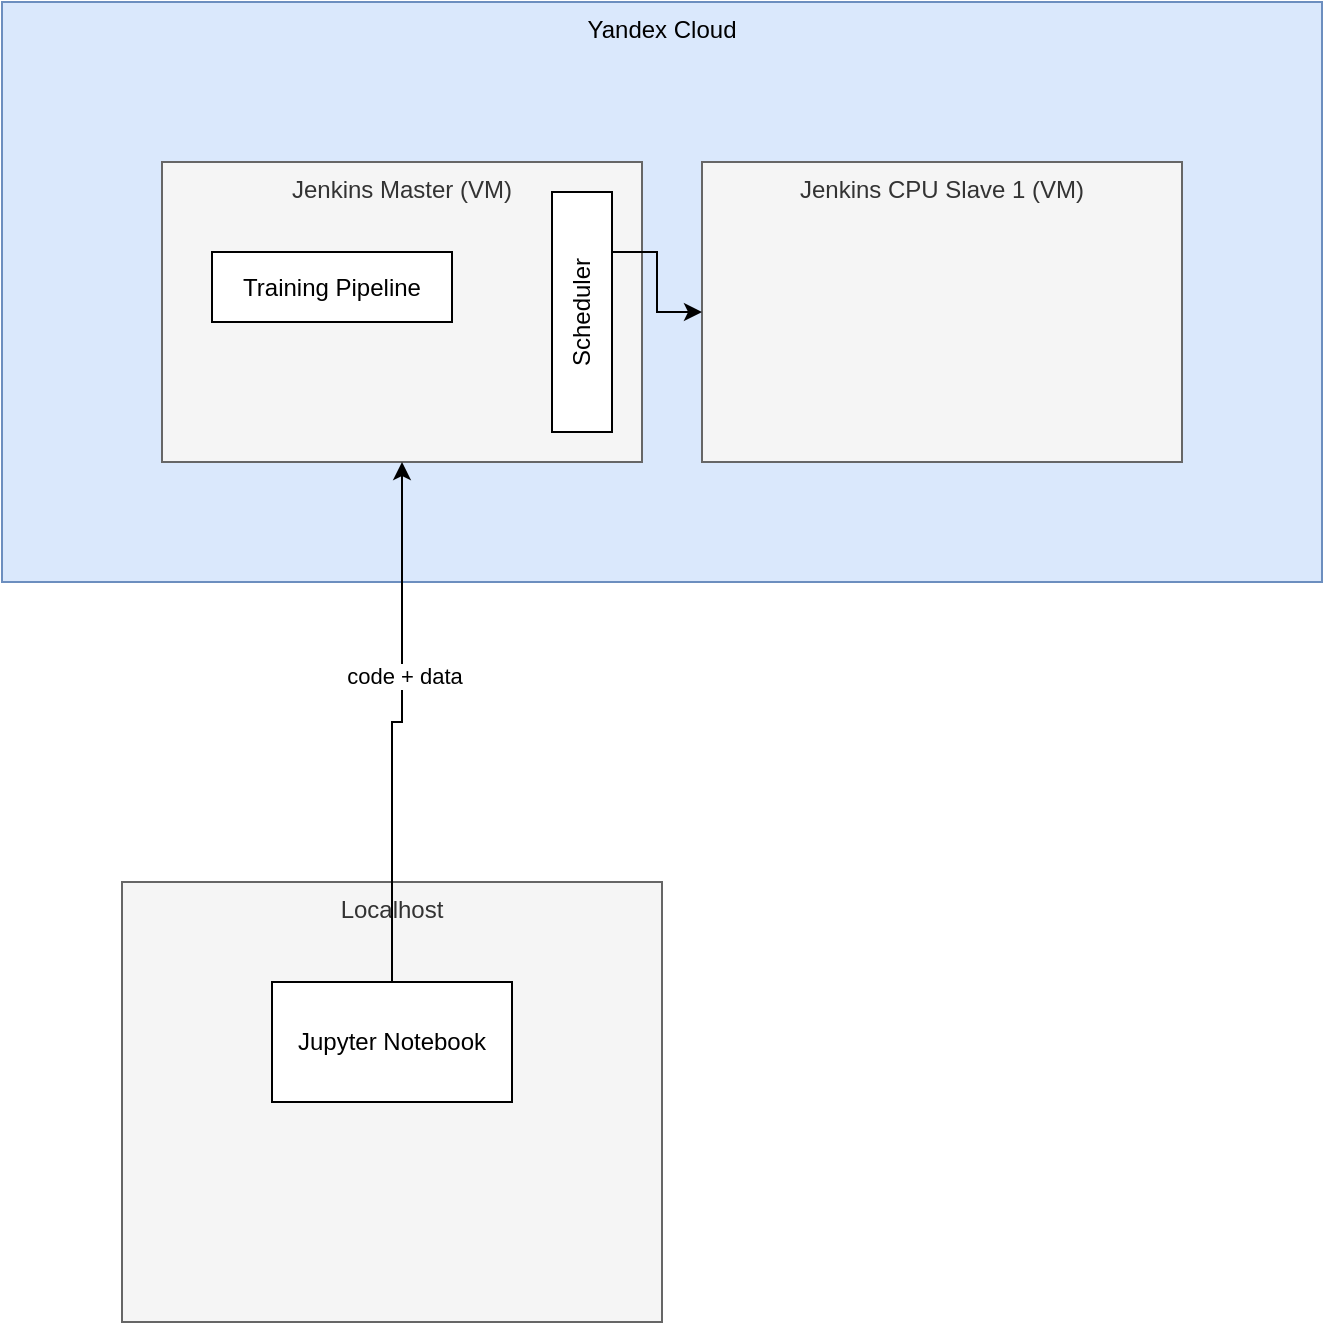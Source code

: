 <mxfile version="17.2.1" type="github">
  <diagram id="FW3Xu6aLZYGO1agyV_pT" name="Page-1">
    <mxGraphModel dx="1426" dy="817" grid="1" gridSize="10" guides="1" tooltips="1" connect="1" arrows="1" fold="1" page="1" pageScale="1" pageWidth="827" pageHeight="1169" math="0" shadow="0">
      <root>
        <mxCell id="0" />
        <mxCell id="1" parent="0" />
        <mxCell id="hNHz1apy1t6UOM9RCCP0-1" value="Yandex Cloud" style="rounded=0;whiteSpace=wrap;html=1;verticalAlign=top;fillColor=#dae8fc;strokeColor=#6c8ebf;" vertex="1" parent="1">
          <mxGeometry x="20" y="40" width="660" height="290" as="geometry" />
        </mxCell>
        <mxCell id="hNHz1apy1t6UOM9RCCP0-2" value="Jenkins Master (VM)" style="rounded=0;whiteSpace=wrap;html=1;verticalAlign=top;fillColor=#f5f5f5;fontColor=#333333;strokeColor=#666666;" vertex="1" parent="1">
          <mxGeometry x="100" y="120" width="240" height="150" as="geometry" />
        </mxCell>
        <mxCell id="hNHz1apy1t6UOM9RCCP0-3" value="Jenkins CPU Slave 1 (VM)" style="rounded=0;whiteSpace=wrap;html=1;verticalAlign=top;fillColor=#f5f5f5;fontColor=#333333;strokeColor=#666666;" vertex="1" parent="1">
          <mxGeometry x="370" y="120" width="240" height="150" as="geometry" />
        </mxCell>
        <mxCell id="hNHz1apy1t6UOM9RCCP0-4" value="Localhost" style="rounded=0;whiteSpace=wrap;html=1;verticalAlign=top;fillColor=#f5f5f5;fontColor=#333333;strokeColor=#666666;" vertex="1" parent="1">
          <mxGeometry x="80" y="480" width="270" height="220" as="geometry" />
        </mxCell>
        <mxCell id="hNHz1apy1t6UOM9RCCP0-6" style="edgeStyle=orthogonalEdgeStyle;rounded=0;orthogonalLoop=1;jettySize=auto;html=1;exitX=0.5;exitY=0;exitDx=0;exitDy=0;entryX=0.5;entryY=1;entryDx=0;entryDy=0;" edge="1" parent="1" source="hNHz1apy1t6UOM9RCCP0-5" target="hNHz1apy1t6UOM9RCCP0-2">
          <mxGeometry relative="1" as="geometry" />
        </mxCell>
        <mxCell id="hNHz1apy1t6UOM9RCCP0-7" value="code + data" style="edgeLabel;html=1;align=center;verticalAlign=middle;resizable=0;points=[];" vertex="1" connectable="0" parent="hNHz1apy1t6UOM9RCCP0-6">
          <mxGeometry x="0.193" y="-1" relative="1" as="geometry">
            <mxPoint as="offset" />
          </mxGeometry>
        </mxCell>
        <mxCell id="hNHz1apy1t6UOM9RCCP0-5" value="Jupyter Notebook" style="rounded=0;whiteSpace=wrap;html=1;" vertex="1" parent="1">
          <mxGeometry x="155" y="530" width="120" height="60" as="geometry" />
        </mxCell>
        <mxCell id="hNHz1apy1t6UOM9RCCP0-8" value="Training Pipeline" style="rounded=0;whiteSpace=wrap;html=1;" vertex="1" parent="1">
          <mxGeometry x="125" y="165" width="120" height="35" as="geometry" />
        </mxCell>
        <mxCell id="hNHz1apy1t6UOM9RCCP0-10" style="edgeStyle=orthogonalEdgeStyle;rounded=0;orthogonalLoop=1;jettySize=auto;html=1;exitX=0.75;exitY=1;exitDx=0;exitDy=0;entryX=0;entryY=0.5;entryDx=0;entryDy=0;" edge="1" parent="1" source="hNHz1apy1t6UOM9RCCP0-9" target="hNHz1apy1t6UOM9RCCP0-3">
          <mxGeometry relative="1" as="geometry" />
        </mxCell>
        <mxCell id="hNHz1apy1t6UOM9RCCP0-9" value="Scheduler" style="rounded=0;whiteSpace=wrap;html=1;rotation=-90;" vertex="1" parent="1">
          <mxGeometry x="250" y="180" width="120" height="30" as="geometry" />
        </mxCell>
      </root>
    </mxGraphModel>
  </diagram>
</mxfile>

